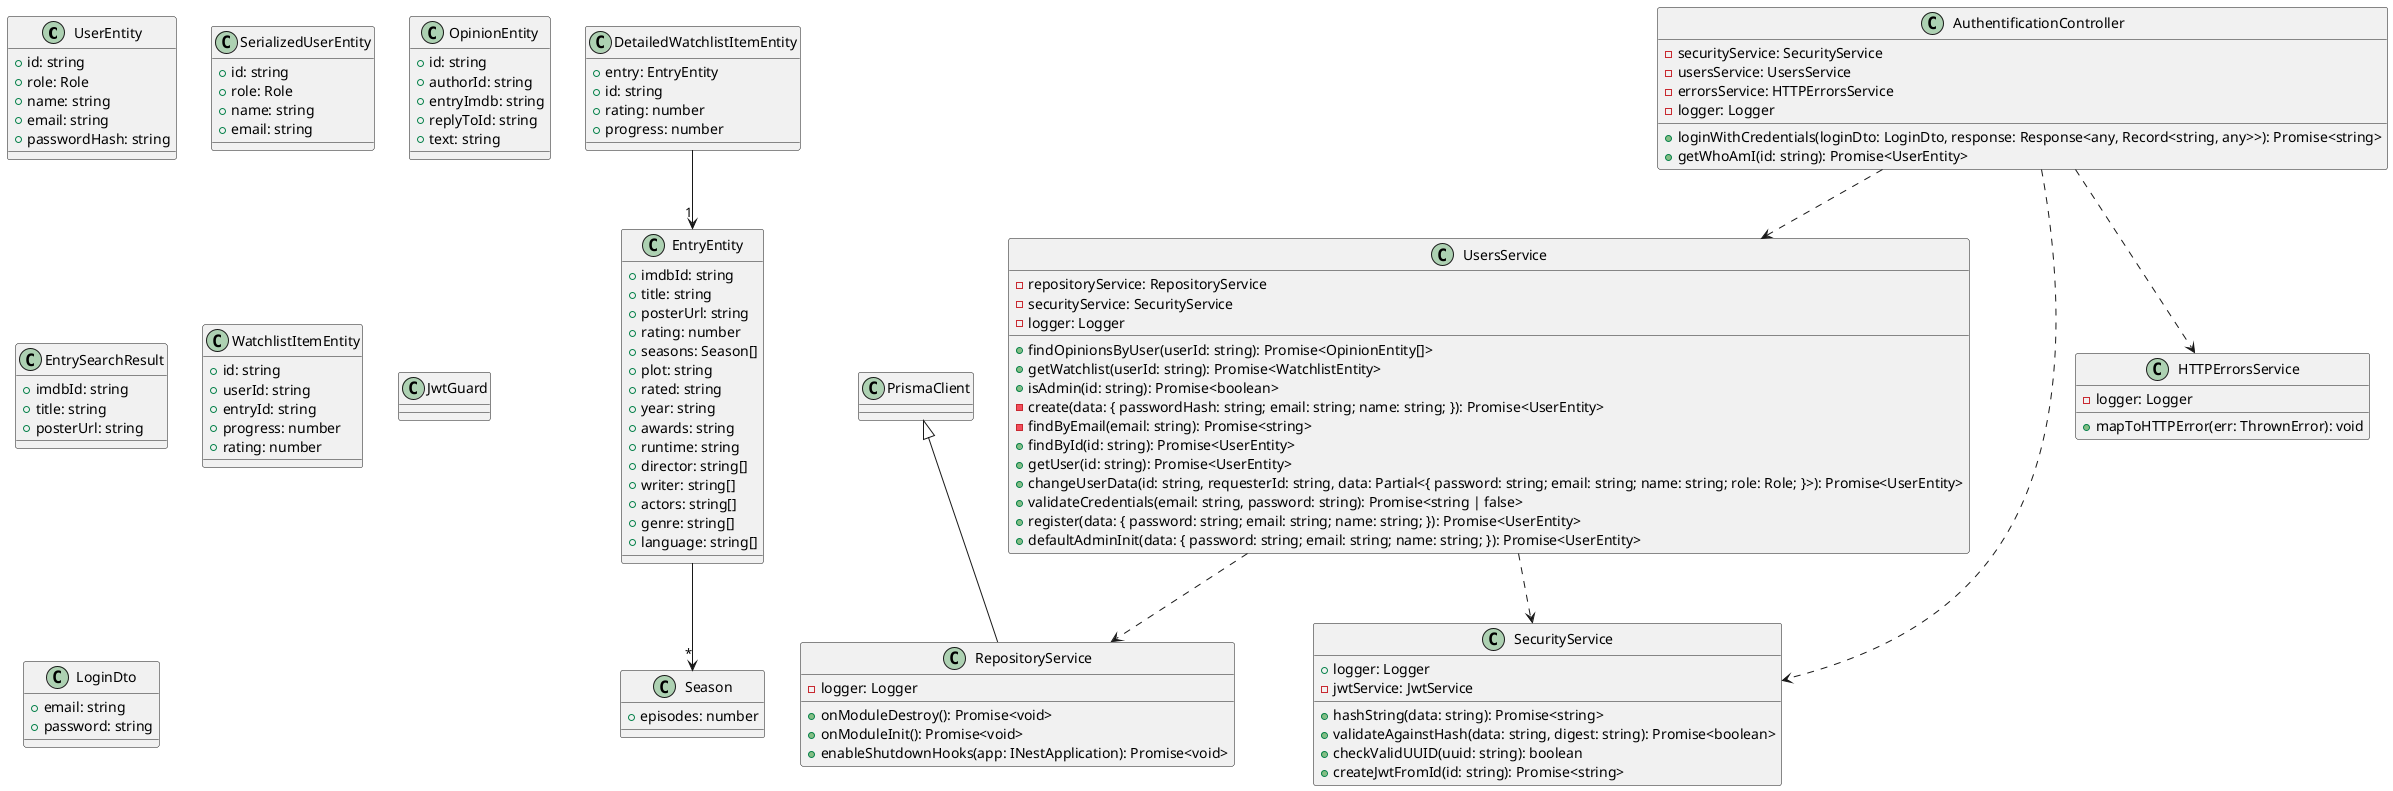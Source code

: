 @startuml
class UserEntity {
    +id: string
    +role: Role
    +name: string
    +email: string
    +passwordHash: string
}
class SerializedUserEntity {
    +id: string
    +role: Role
    +name: string
    +email: string
}
class OpinionEntity {
    +id: string
    +authorId: string
    +entryImdb: string
    +replyToId: string
    +text: string
}
class EntryEntity {
    +imdbId: string
    +title: string
    +posterUrl: string
    +rating: number
    +seasons: Season[]
    +plot: string
    +rated: string
    +year: string
    +awards: string
    +runtime: string
    +director: string[]
    +writer: string[]
    +actors: string[]
    +genre: string[]
    +language: string[]
}
class Season {
    +episodes: number
}
class EntrySearchResult {
    +imdbId: string
    +title: string
    +posterUrl: string
}
class DetailedWatchlistItemEntity {
    +entry: EntryEntity
    +id: string
    +rating: number
    +progress: number
}
class WatchlistItemEntity {
    +id: string
    +userId: string
    +entryId: string
    +progress: number
    +rating: number
}
class RepositoryService extends PrismaClient {
    -logger: Logger
    +onModuleDestroy(): Promise<void>
    +onModuleInit(): Promise<void>
    +enableShutdownHooks(app: INestApplication): Promise<void>
}
class SecurityService {
    +logger: Logger
    -jwtService: JwtService
    +hashString(data: string): Promise<string>
    +validateAgainstHash(data: string, digest: string): Promise<boolean>
    +checkValidUUID(uuid: string): boolean
    +createJwtFromId(id: string): Promise<string>
}
class UsersService {
    -repositoryService: RepositoryService
    -securityService: SecurityService
    -logger: Logger
    +findOpinionsByUser(userId: string): Promise<OpinionEntity[]>
    +getWatchlist(userId: string): Promise<WatchlistEntity>
    +isAdmin(id: string): Promise<boolean>
    -create(data: { passwordHash: string; email: string; name: string; }): Promise<UserEntity>
    -findByEmail(email: string): Promise<string>
    +findById(id: string): Promise<UserEntity>
    +getUser(id: string): Promise<UserEntity>
    +changeUserData(id: string, requesterId: string, data: Partial<{ password: string; email: string; name: string; role: Role; }>): Promise<UserEntity>
    +validateCredentials(email: string, password: string): Promise<string | false>
    +register(data: { password: string; email: string; name: string; }): Promise<UserEntity>
    +defaultAdminInit(data: { password: string; email: string; name: string; }): Promise<UserEntity>
}
class JwtGuard
class LoginDto {
    +email: string
    +password: string
}
class HTTPErrorsService {
    -logger: Logger
    +mapToHTTPError(err: ThrownError): void
}
class AuthentificationController {
    -securityService: SecurityService
    -usersService: UsersService
    -errorsService: HTTPErrorsService
    -logger: Logger
    +loginWithCredentials(loginDto: LoginDto, response: Response<any, Record<string, any>>): Promise<string>
    +getWhoAmI(id: string): Promise<UserEntity>
}
EntryEntity --> "*" Season
DetailedWatchlistItemEntity --> "1" EntryEntity
UsersService ..> RepositoryService
UsersService ..> SecurityService
AuthentificationController ..> SecurityService
AuthentificationController ..> UsersService
AuthentificationController ..> HTTPErrorsService
@enduml